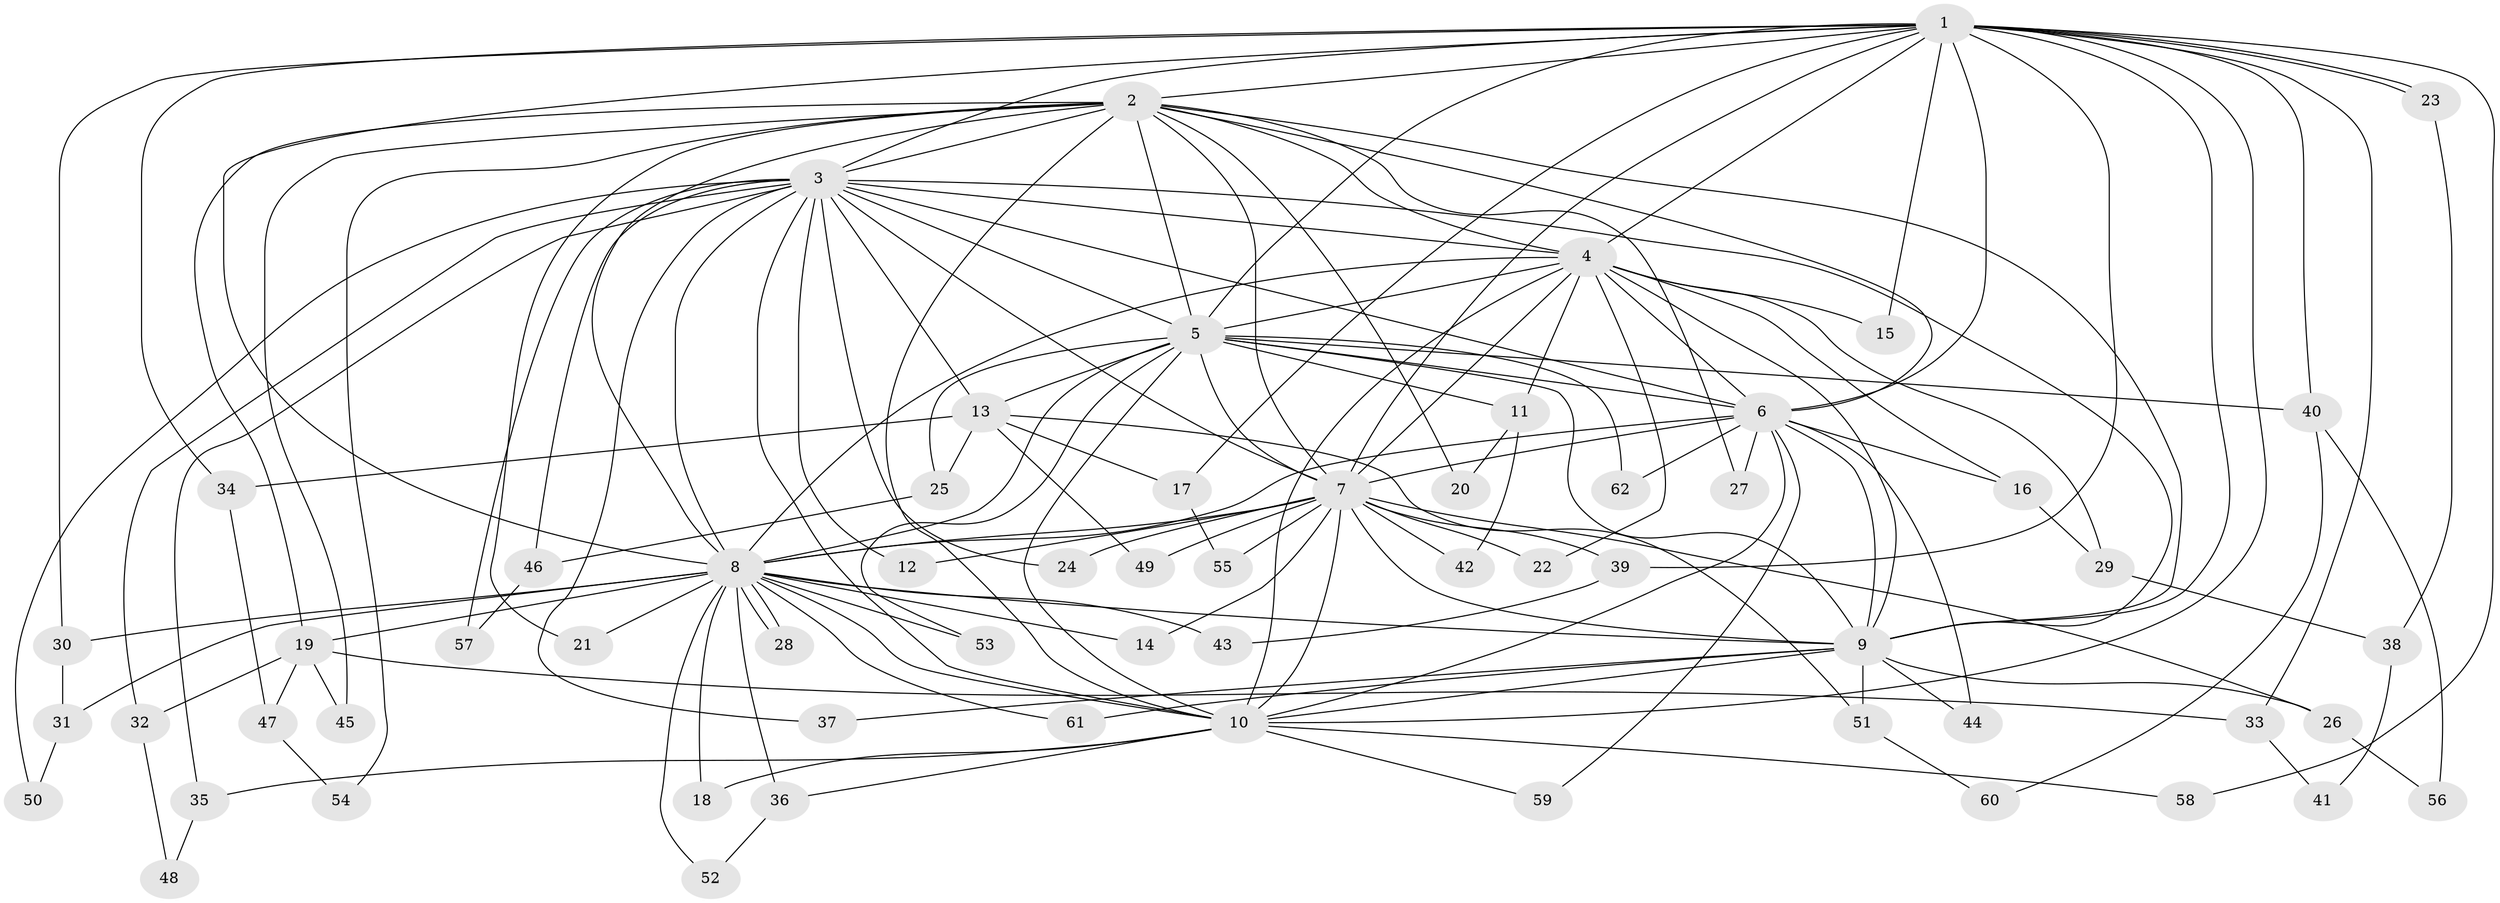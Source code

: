 // Generated by graph-tools (version 1.1) at 2025/45/03/09/25 04:45:47]
// undirected, 62 vertices, 149 edges
graph export_dot {
graph [start="1"]
  node [color=gray90,style=filled];
  1;
  2;
  3;
  4;
  5;
  6;
  7;
  8;
  9;
  10;
  11;
  12;
  13;
  14;
  15;
  16;
  17;
  18;
  19;
  20;
  21;
  22;
  23;
  24;
  25;
  26;
  27;
  28;
  29;
  30;
  31;
  32;
  33;
  34;
  35;
  36;
  37;
  38;
  39;
  40;
  41;
  42;
  43;
  44;
  45;
  46;
  47;
  48;
  49;
  50;
  51;
  52;
  53;
  54;
  55;
  56;
  57;
  58;
  59;
  60;
  61;
  62;
  1 -- 2;
  1 -- 3;
  1 -- 4;
  1 -- 5;
  1 -- 6;
  1 -- 7;
  1 -- 8;
  1 -- 9;
  1 -- 10;
  1 -- 15;
  1 -- 17;
  1 -- 23;
  1 -- 23;
  1 -- 30;
  1 -- 33;
  1 -- 34;
  1 -- 39;
  1 -- 40;
  1 -- 58;
  2 -- 3;
  2 -- 4;
  2 -- 5;
  2 -- 6;
  2 -- 7;
  2 -- 8;
  2 -- 9;
  2 -- 10;
  2 -- 19;
  2 -- 20;
  2 -- 21;
  2 -- 27;
  2 -- 45;
  2 -- 54;
  3 -- 4;
  3 -- 5;
  3 -- 6;
  3 -- 7;
  3 -- 8;
  3 -- 9;
  3 -- 10;
  3 -- 12;
  3 -- 13;
  3 -- 24;
  3 -- 32;
  3 -- 35;
  3 -- 37;
  3 -- 46;
  3 -- 50;
  3 -- 57;
  4 -- 5;
  4 -- 6;
  4 -- 7;
  4 -- 8;
  4 -- 9;
  4 -- 10;
  4 -- 11;
  4 -- 15;
  4 -- 16;
  4 -- 22;
  4 -- 29;
  5 -- 6;
  5 -- 7;
  5 -- 8;
  5 -- 9;
  5 -- 10;
  5 -- 11;
  5 -- 13;
  5 -- 25;
  5 -- 40;
  5 -- 53;
  5 -- 62;
  6 -- 7;
  6 -- 8;
  6 -- 9;
  6 -- 10;
  6 -- 16;
  6 -- 27;
  6 -- 44;
  6 -- 59;
  6 -- 62;
  7 -- 8;
  7 -- 9;
  7 -- 10;
  7 -- 12;
  7 -- 14;
  7 -- 22;
  7 -- 24;
  7 -- 26;
  7 -- 39;
  7 -- 42;
  7 -- 49;
  7 -- 55;
  8 -- 9;
  8 -- 10;
  8 -- 14;
  8 -- 18;
  8 -- 19;
  8 -- 21;
  8 -- 28;
  8 -- 28;
  8 -- 30;
  8 -- 31;
  8 -- 36;
  8 -- 43;
  8 -- 52;
  8 -- 53;
  8 -- 61;
  9 -- 10;
  9 -- 26;
  9 -- 37;
  9 -- 44;
  9 -- 51;
  9 -- 61;
  10 -- 18;
  10 -- 35;
  10 -- 36;
  10 -- 58;
  10 -- 59;
  11 -- 20;
  11 -- 42;
  13 -- 17;
  13 -- 25;
  13 -- 34;
  13 -- 49;
  13 -- 51;
  16 -- 29;
  17 -- 55;
  19 -- 32;
  19 -- 33;
  19 -- 45;
  19 -- 47;
  23 -- 38;
  25 -- 46;
  26 -- 56;
  29 -- 38;
  30 -- 31;
  31 -- 50;
  32 -- 48;
  33 -- 41;
  34 -- 47;
  35 -- 48;
  36 -- 52;
  38 -- 41;
  39 -- 43;
  40 -- 56;
  40 -- 60;
  46 -- 57;
  47 -- 54;
  51 -- 60;
}
